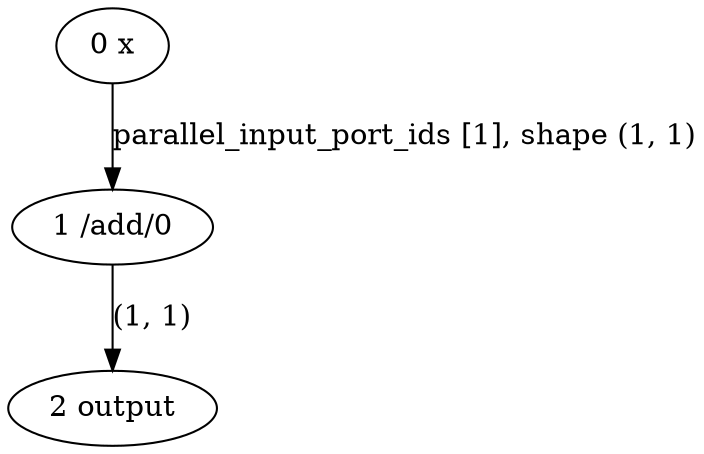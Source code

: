 strict digraph  {
"0 x" [id=0, type=nncf_model_input];
"1 /add/0" [id=1, type=add];
"2 output" [id=2, type=nncf_model_output];
"0 x" -> "1 /add/0"  [label="parallel_input_port_ids [1], shape (1, 1)", style=solid];
"1 /add/0" -> "2 output"  [label="(1, 1)", style=solid];
}

